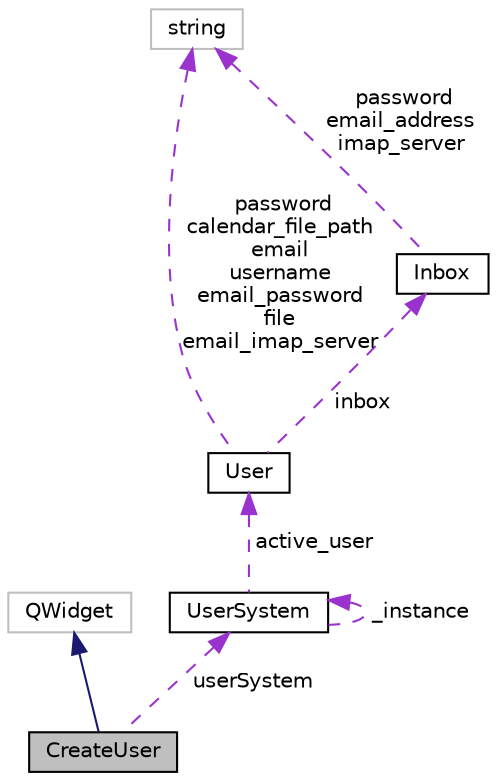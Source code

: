 digraph "CreateUser"
{
 // LATEX_PDF_SIZE
  edge [fontname="Helvetica",fontsize="10",labelfontname="Helvetica",labelfontsize="10"];
  node [fontname="Helvetica",fontsize="10",shape=record];
  Node1 [label="CreateUser",height=0.2,width=0.4,color="black", fillcolor="grey75", style="filled", fontcolor="black",tooltip="Provides the GUi that admins can use to add new users to the system. It allows them to set username a..."];
  Node2 -> Node1 [dir="back",color="midnightblue",fontsize="10",style="solid",fontname="Helvetica"];
  Node2 [label="QWidget",height=0.2,width=0.4,color="grey75", fillcolor="white", style="filled",tooltip=" "];
  Node3 -> Node1 [dir="back",color="darkorchid3",fontsize="10",style="dashed",label=" userSystem" ,fontname="Helvetica"];
  Node3 [label="UserSystem",height=0.2,width=0.4,color="black", fillcolor="white", style="filled",URL="$classUserSystem.html",tooltip="This class defines the singleton of the UserSystem, this system manages the active user,..."];
  Node3 -> Node3 [dir="back",color="darkorchid3",fontsize="10",style="dashed",label=" _instance" ,fontname="Helvetica"];
  Node4 -> Node3 [dir="back",color="darkorchid3",fontsize="10",style="dashed",label=" active_user" ,fontname="Helvetica"];
  Node4 [label="User",height=0.2,width=0.4,color="black", fillcolor="white", style="filled",URL="$classUser.html",tooltip="This class defines the class object implementation of User, as defined in User.h."];
  Node5 -> Node4 [dir="back",color="darkorchid3",fontsize="10",style="dashed",label=" inbox" ,fontname="Helvetica"];
  Node5 [label="Inbox",height=0.2,width=0.4,color="black", fillcolor="white", style="filled",URL="$classInbox.html",tooltip="This class defines the class object implementation of Inbox, as defined in Inbox.h."];
  Node6 -> Node5 [dir="back",color="darkorchid3",fontsize="10",style="dashed",label=" password\nemail_address\nimap_server" ,fontname="Helvetica"];
  Node6 [label="string",height=0.2,width=0.4,color="grey75", fillcolor="white", style="filled",tooltip=" "];
  Node6 -> Node4 [dir="back",color="darkorchid3",fontsize="10",style="dashed",label=" password\ncalendar_file_path\nemail\nusername\nemail_password\nfile\nemail_imap_server" ,fontname="Helvetica"];
}

